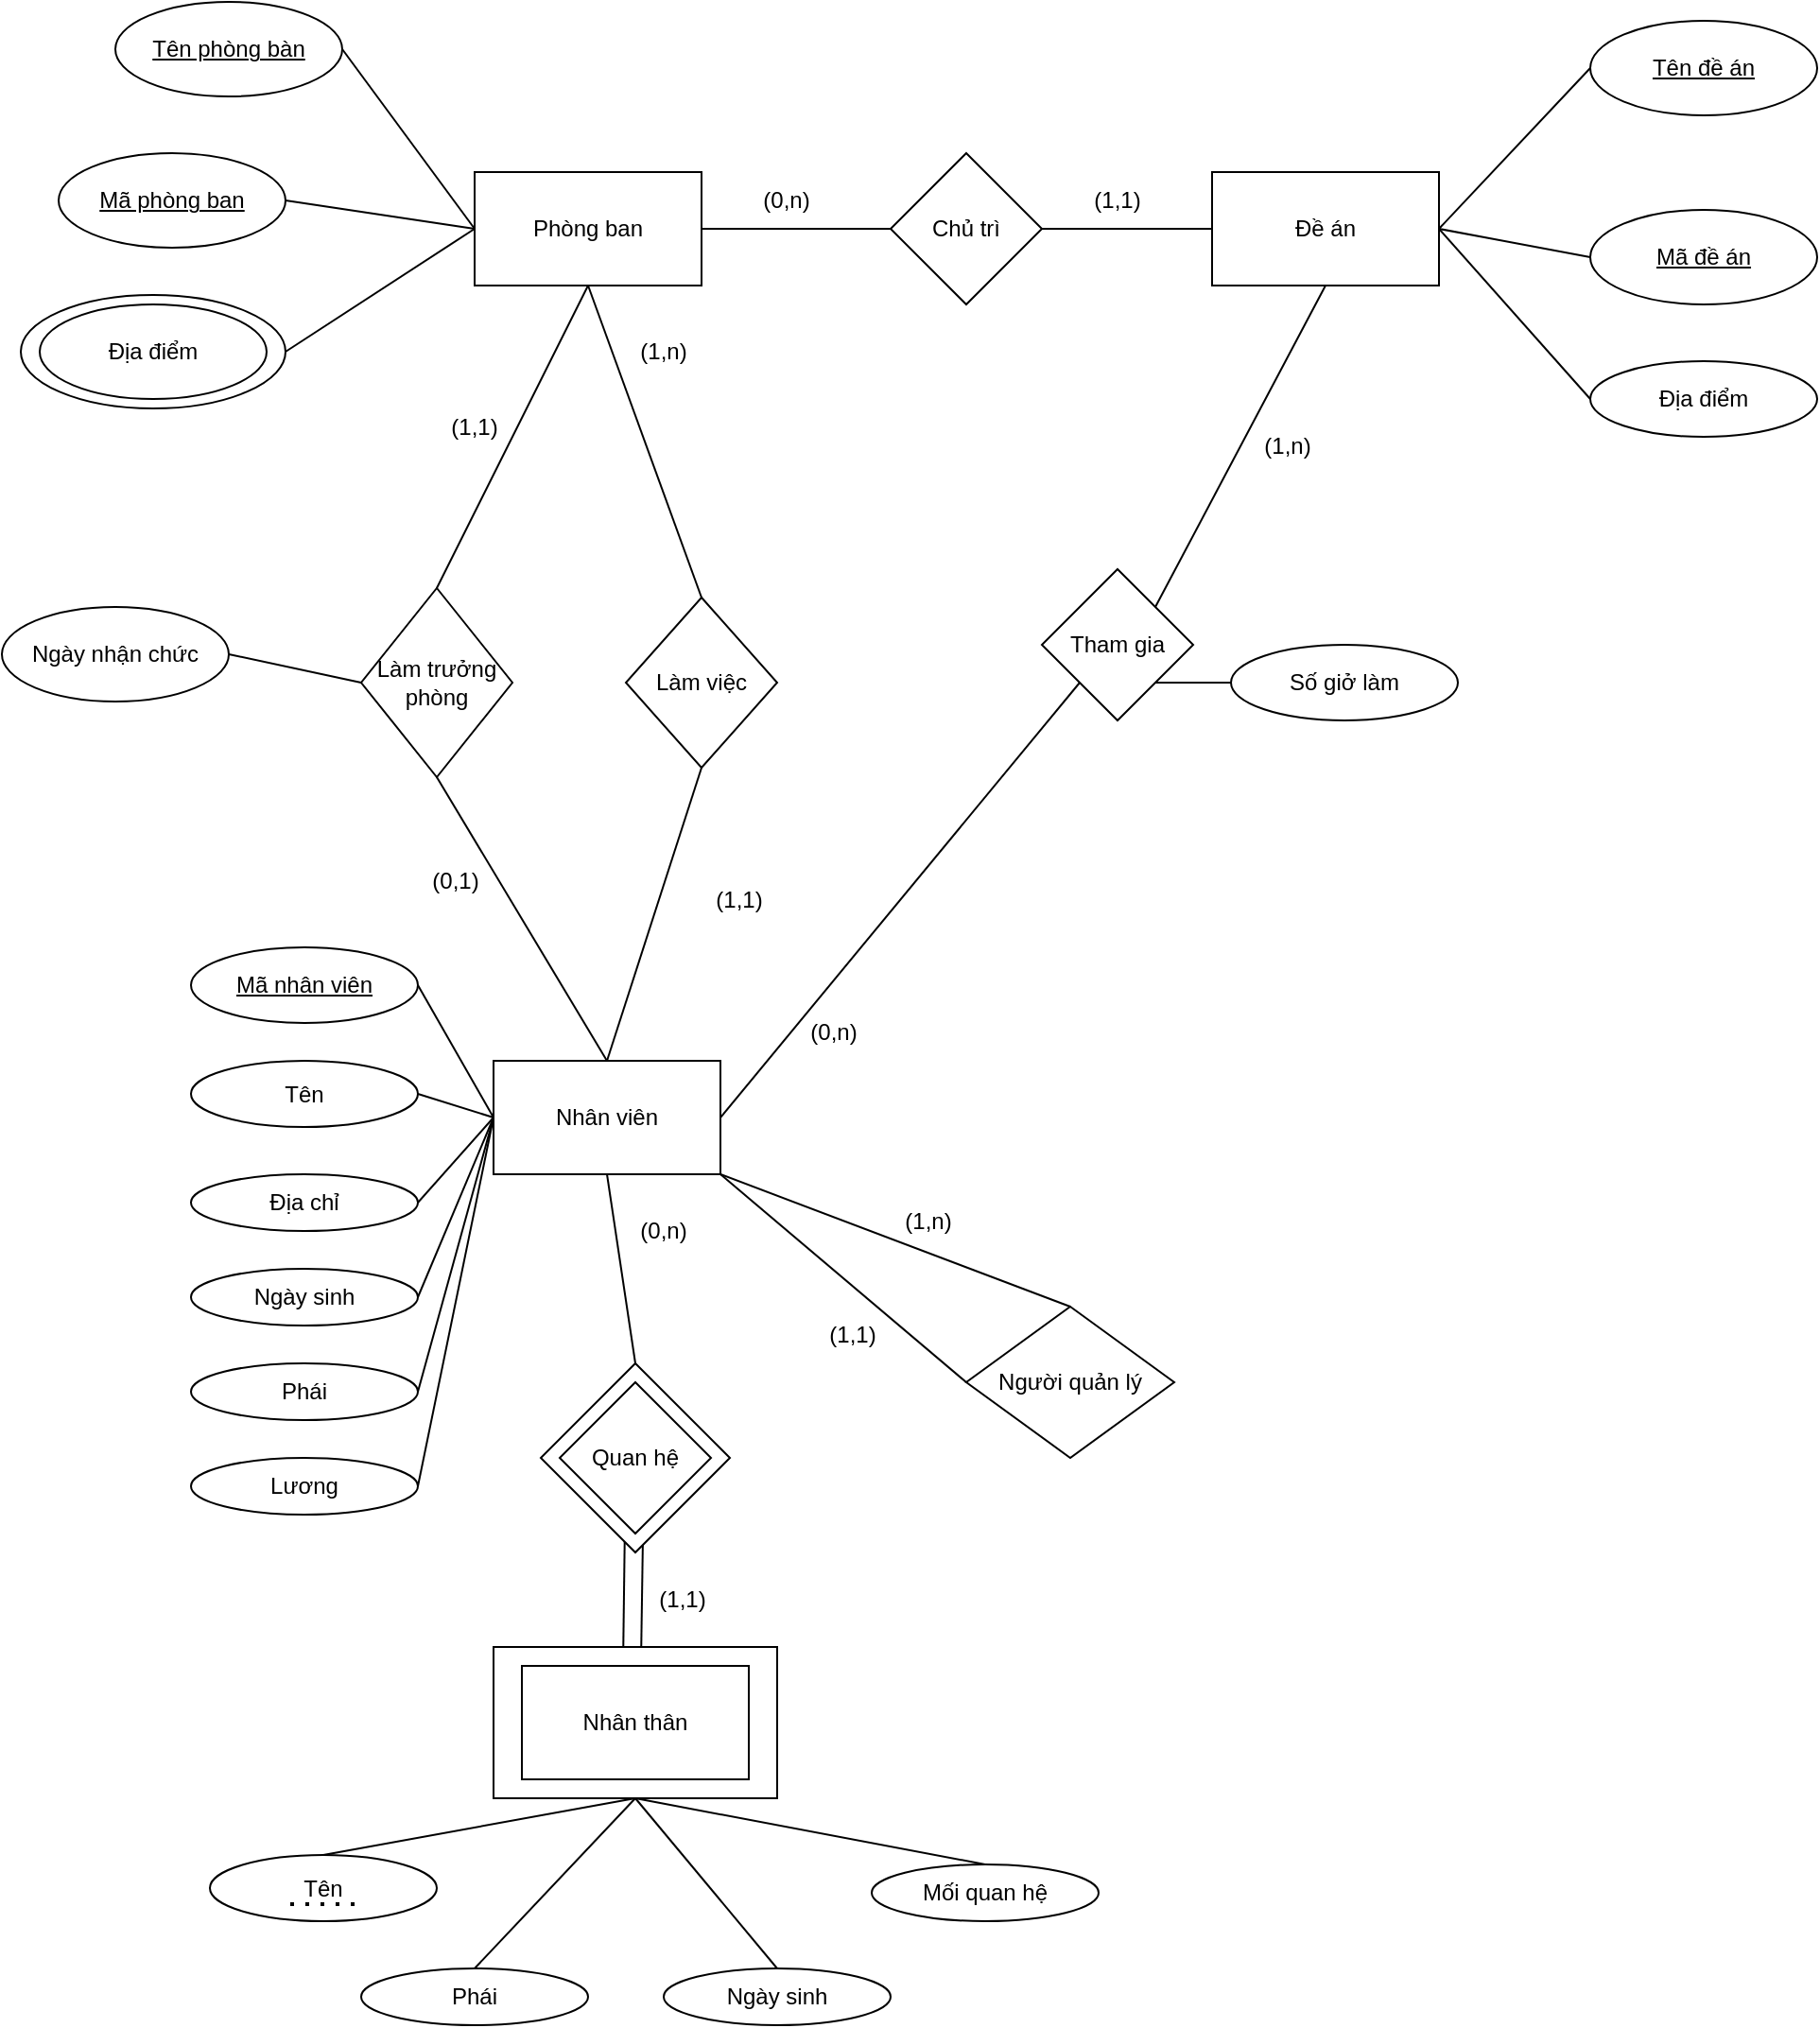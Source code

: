 <mxfile version="24.2.5" type="device">
  <diagram name="Trang-1" id="z57Yba-8YpBVJ1lxKQQG">
    <mxGraphModel dx="2575" dy="982" grid="1" gridSize="10" guides="1" tooltips="1" connect="1" arrows="1" fold="1" page="1" pageScale="1" pageWidth="827" pageHeight="1169" math="0" shadow="0">
      <root>
        <mxCell id="0" />
        <mxCell id="1" parent="0" />
        <mxCell id="5MsSFUGhWeLwhrC4jnc_-38" value="" style="endArrow=none;html=1;rounded=0;entryX=0.366;entryY=0.859;entryDx=0;entryDy=0;entryPerimeter=0;exitX=0.405;exitY=0.023;exitDx=0;exitDy=0;exitPerimeter=0;" parent="1" edge="1">
          <mxGeometry width="50" height="50" relative="1" as="geometry">
            <mxPoint x="298.57" y="1064.94" as="sourcePoint" />
            <mxPoint x="299.42" y="999.0" as="targetPoint" />
          </mxGeometry>
        </mxCell>
        <mxCell id="5MsSFUGhWeLwhrC4jnc_-30" value="" style="group" parent="1" vertex="1" connectable="0">
          <mxGeometry x="70" y="690" width="280" height="300" as="geometry" />
        </mxCell>
        <mxCell id="5MsSFUGhWeLwhrC4jnc_-7" value="Nhân viên" style="rounded=0;whiteSpace=wrap;html=1;" parent="5MsSFUGhWeLwhrC4jnc_-30" vertex="1">
          <mxGeometry x="160" y="60" width="120" height="60" as="geometry" />
        </mxCell>
        <mxCell id="5MsSFUGhWeLwhrC4jnc_-8" value="&lt;u&gt;Mã nhân viên&lt;/u&gt;" style="ellipse;whiteSpace=wrap;html=1;" parent="5MsSFUGhWeLwhrC4jnc_-30" vertex="1">
          <mxGeometry width="120" height="40" as="geometry" />
        </mxCell>
        <mxCell id="5MsSFUGhWeLwhrC4jnc_-9" value="Tên" style="ellipse;whiteSpace=wrap;html=1;" parent="5MsSFUGhWeLwhrC4jnc_-30" vertex="1">
          <mxGeometry y="60" width="120" height="35" as="geometry" />
        </mxCell>
        <mxCell id="5MsSFUGhWeLwhrC4jnc_-10" value="Địa chỉ" style="ellipse;whiteSpace=wrap;html=1;" parent="5MsSFUGhWeLwhrC4jnc_-30" vertex="1">
          <mxGeometry y="120" width="120" height="30" as="geometry" />
        </mxCell>
        <mxCell id="5MsSFUGhWeLwhrC4jnc_-11" value="Ngày sinh" style="ellipse;whiteSpace=wrap;html=1;" parent="5MsSFUGhWeLwhrC4jnc_-30" vertex="1">
          <mxGeometry y="170" width="120" height="30" as="geometry" />
        </mxCell>
        <mxCell id="5MsSFUGhWeLwhrC4jnc_-12" value="Phái" style="ellipse;whiteSpace=wrap;html=1;" parent="5MsSFUGhWeLwhrC4jnc_-30" vertex="1">
          <mxGeometry y="220" width="120" height="30" as="geometry" />
        </mxCell>
        <mxCell id="5MsSFUGhWeLwhrC4jnc_-14" value="Lương" style="ellipse;whiteSpace=wrap;html=1;" parent="5MsSFUGhWeLwhrC4jnc_-30" vertex="1">
          <mxGeometry y="270" width="120" height="30" as="geometry" />
        </mxCell>
        <mxCell id="5MsSFUGhWeLwhrC4jnc_-15" value="" style="endArrow=none;html=1;rounded=0;exitX=1;exitY=0.5;exitDx=0;exitDy=0;entryX=0;entryY=0.5;entryDx=0;entryDy=0;" parent="5MsSFUGhWeLwhrC4jnc_-30" source="5MsSFUGhWeLwhrC4jnc_-8" target="5MsSFUGhWeLwhrC4jnc_-7" edge="1">
          <mxGeometry width="50" height="50" relative="1" as="geometry">
            <mxPoint x="200" y="190" as="sourcePoint" />
            <mxPoint x="250" y="140" as="targetPoint" />
          </mxGeometry>
        </mxCell>
        <mxCell id="5MsSFUGhWeLwhrC4jnc_-16" value="" style="endArrow=none;html=1;rounded=0;exitX=1;exitY=0.5;exitDx=0;exitDy=0;entryX=0;entryY=0.5;entryDx=0;entryDy=0;" parent="5MsSFUGhWeLwhrC4jnc_-30" source="5MsSFUGhWeLwhrC4jnc_-9" target="5MsSFUGhWeLwhrC4jnc_-7" edge="1">
          <mxGeometry width="50" height="50" relative="1" as="geometry">
            <mxPoint x="130" y="30" as="sourcePoint" />
            <mxPoint x="170" y="100" as="targetPoint" />
          </mxGeometry>
        </mxCell>
        <mxCell id="5MsSFUGhWeLwhrC4jnc_-17" value="" style="endArrow=none;html=1;rounded=0;exitX=1;exitY=0.5;exitDx=0;exitDy=0;entryX=0;entryY=0.5;entryDx=0;entryDy=0;" parent="5MsSFUGhWeLwhrC4jnc_-30" source="5MsSFUGhWeLwhrC4jnc_-10" target="5MsSFUGhWeLwhrC4jnc_-7" edge="1">
          <mxGeometry width="50" height="50" relative="1" as="geometry">
            <mxPoint x="130" y="88" as="sourcePoint" />
            <mxPoint x="170" y="100" as="targetPoint" />
          </mxGeometry>
        </mxCell>
        <mxCell id="5MsSFUGhWeLwhrC4jnc_-18" value="" style="endArrow=none;html=1;rounded=0;exitX=1;exitY=0.5;exitDx=0;exitDy=0;entryX=0;entryY=0.5;entryDx=0;entryDy=0;" parent="5MsSFUGhWeLwhrC4jnc_-30" source="5MsSFUGhWeLwhrC4jnc_-11" target="5MsSFUGhWeLwhrC4jnc_-7" edge="1">
          <mxGeometry width="50" height="50" relative="1" as="geometry">
            <mxPoint x="130" y="145" as="sourcePoint" />
            <mxPoint x="170" y="100" as="targetPoint" />
          </mxGeometry>
        </mxCell>
        <mxCell id="5MsSFUGhWeLwhrC4jnc_-19" value="" style="endArrow=none;html=1;rounded=0;exitX=1;exitY=0.5;exitDx=0;exitDy=0;entryX=0;entryY=0.5;entryDx=0;entryDy=0;" parent="5MsSFUGhWeLwhrC4jnc_-30" source="5MsSFUGhWeLwhrC4jnc_-12" target="5MsSFUGhWeLwhrC4jnc_-7" edge="1">
          <mxGeometry width="50" height="50" relative="1" as="geometry">
            <mxPoint x="130" y="195" as="sourcePoint" />
            <mxPoint x="170" y="100" as="targetPoint" />
          </mxGeometry>
        </mxCell>
        <mxCell id="5MsSFUGhWeLwhrC4jnc_-20" value="" style="endArrow=none;html=1;rounded=0;exitX=1;exitY=0.5;exitDx=0;exitDy=0;entryX=0;entryY=0.5;entryDx=0;entryDy=0;" parent="5MsSFUGhWeLwhrC4jnc_-30" source="5MsSFUGhWeLwhrC4jnc_-14" target="5MsSFUGhWeLwhrC4jnc_-7" edge="1">
          <mxGeometry width="50" height="50" relative="1" as="geometry">
            <mxPoint x="140" y="205" as="sourcePoint" />
            <mxPoint x="180" y="110" as="targetPoint" />
          </mxGeometry>
        </mxCell>
        <mxCell id="5MsSFUGhWeLwhrC4jnc_-43" value="" style="endArrow=none;html=1;rounded=0;entryX=0.5;entryY=1;entryDx=0;entryDy=0;" parent="5MsSFUGhWeLwhrC4jnc_-30" target="5MsSFUGhWeLwhrC4jnc_-42" edge="1">
          <mxGeometry width="50" height="50" relative="1" as="geometry">
            <mxPoint x="220" y="60" as="sourcePoint" />
            <mxPoint x="270" y="10" as="targetPoint" />
          </mxGeometry>
        </mxCell>
        <mxCell id="5MsSFUGhWeLwhrC4jnc_-87" value="(0,n)" style="text;html=1;align=center;verticalAlign=middle;whiteSpace=wrap;rounded=0;" parent="5MsSFUGhWeLwhrC4jnc_-30" vertex="1">
          <mxGeometry x="220" y="135" width="60" height="30" as="geometry" />
        </mxCell>
        <mxCell id="5MsSFUGhWeLwhrC4jnc_-33" value="" style="group" parent="1" vertex="1" connectable="0">
          <mxGeometry x="255" y="910" width="100" height="100" as="geometry" />
        </mxCell>
        <mxCell id="5MsSFUGhWeLwhrC4jnc_-40" value="" style="endArrow=none;html=1;rounded=0;entryX=0.366;entryY=0.859;entryDx=0;entryDy=0;entryPerimeter=0;exitX=0.405;exitY=0.023;exitDx=0;exitDy=0;exitPerimeter=0;" parent="5MsSFUGhWeLwhrC4jnc_-33" edge="1">
          <mxGeometry width="50" height="50" relative="1" as="geometry">
            <mxPoint x="53" y="158" as="sourcePoint" />
            <mxPoint x="54" y="92" as="targetPoint" />
          </mxGeometry>
        </mxCell>
        <mxCell id="5MsSFUGhWeLwhrC4jnc_-32" value="" style="rhombus;whiteSpace=wrap;html=1;" parent="5MsSFUGhWeLwhrC4jnc_-33" vertex="1">
          <mxGeometry width="100" height="100" as="geometry" />
        </mxCell>
        <mxCell id="5MsSFUGhWeLwhrC4jnc_-31" value="Quan hệ" style="rhombus;whiteSpace=wrap;html=1;" parent="5MsSFUGhWeLwhrC4jnc_-33" vertex="1">
          <mxGeometry x="10" y="10" width="80" height="80" as="geometry" />
        </mxCell>
        <mxCell id="5MsSFUGhWeLwhrC4jnc_-36" value="" style="group" parent="1" vertex="1" connectable="0">
          <mxGeometry x="230" y="1060" width="150" height="80" as="geometry" />
        </mxCell>
        <mxCell id="5MsSFUGhWeLwhrC4jnc_-35" value="" style="rounded=0;whiteSpace=wrap;html=1;" parent="5MsSFUGhWeLwhrC4jnc_-36" vertex="1">
          <mxGeometry width="150" height="80" as="geometry" />
        </mxCell>
        <mxCell id="5MsSFUGhWeLwhrC4jnc_-34" value="Nhân thân" style="rounded=0;whiteSpace=wrap;html=1;" parent="5MsSFUGhWeLwhrC4jnc_-36" vertex="1">
          <mxGeometry x="15" y="10" width="120" height="60" as="geometry" />
        </mxCell>
        <mxCell id="5MsSFUGhWeLwhrC4jnc_-41" value="" style="endArrow=none;html=1;rounded=0;entryX=0.5;entryY=1;entryDx=0;entryDy=0;exitX=0.5;exitY=0;exitDx=0;exitDy=0;" parent="1" source="5MsSFUGhWeLwhrC4jnc_-32" target="5MsSFUGhWeLwhrC4jnc_-7" edge="1">
          <mxGeometry width="50" height="50" relative="1" as="geometry">
            <mxPoint x="70" y="1110" as="sourcePoint" />
            <mxPoint x="120" y="1060" as="targetPoint" />
          </mxGeometry>
        </mxCell>
        <mxCell id="5MsSFUGhWeLwhrC4jnc_-42" value="Làm trưởng phòng" style="rhombus;whiteSpace=wrap;html=1;" parent="1" vertex="1">
          <mxGeometry x="160" y="500" width="80" height="100" as="geometry" />
        </mxCell>
        <mxCell id="5MsSFUGhWeLwhrC4jnc_-44" value="" style="endArrow=none;html=1;rounded=0;entryX=0.5;entryY=1;entryDx=0;entryDy=0;exitX=0.5;exitY=0;exitDx=0;exitDy=0;" parent="1" source="5MsSFUGhWeLwhrC4jnc_-42" target="GP8e4brnJldBaqmGKM5T-2" edge="1">
          <mxGeometry width="50" height="50" relative="1" as="geometry">
            <mxPoint x="270" y="550" as="sourcePoint" />
            <mxPoint x="320" y="500" as="targetPoint" />
          </mxGeometry>
        </mxCell>
        <mxCell id="5MsSFUGhWeLwhrC4jnc_-45" value="" style="group" parent="1" vertex="1" connectable="0">
          <mxGeometry x="60" y="220" width="290" height="210" as="geometry" />
        </mxCell>
        <mxCell id="GP8e4brnJldBaqmGKM5T-2" value="Phòng ban" style="rounded=0;whiteSpace=wrap;html=1;" parent="5MsSFUGhWeLwhrC4jnc_-45" vertex="1">
          <mxGeometry x="160" y="60" width="120" height="60" as="geometry" />
        </mxCell>
        <mxCell id="5MsSFUGhWeLwhrC4jnc_-1" value="&lt;u&gt;Mã phòng ban&lt;/u&gt;" style="ellipse;whiteSpace=wrap;html=1;" parent="5MsSFUGhWeLwhrC4jnc_-45" vertex="1">
          <mxGeometry x="-60" y="50" width="120" height="50" as="geometry" />
        </mxCell>
        <mxCell id="5MsSFUGhWeLwhrC4jnc_-22" value="" style="endArrow=none;html=1;rounded=0;exitX=1;exitY=0.5;exitDx=0;exitDy=0;entryX=0;entryY=0.5;entryDx=0;entryDy=0;" parent="5MsSFUGhWeLwhrC4jnc_-45" source="5MsSFUGhWeLwhrC4jnc_-1" target="GP8e4brnJldBaqmGKM5T-2" edge="1">
          <mxGeometry width="50" height="50" relative="1" as="geometry">
            <mxPoint x="130" y="175" as="sourcePoint" />
            <mxPoint x="170" y="100" as="targetPoint" />
          </mxGeometry>
        </mxCell>
        <mxCell id="5MsSFUGhWeLwhrC4jnc_-80" value="(1,n)" style="text;html=1;align=center;verticalAlign=middle;whiteSpace=wrap;rounded=0;" parent="5MsSFUGhWeLwhrC4jnc_-45" vertex="1">
          <mxGeometry x="230" y="140" width="60" height="30" as="geometry" />
        </mxCell>
        <mxCell id="5MsSFUGhWeLwhrC4jnc_-83" value="(1,1)" style="text;html=1;align=center;verticalAlign=middle;whiteSpace=wrap;rounded=0;" parent="5MsSFUGhWeLwhrC4jnc_-45" vertex="1">
          <mxGeometry x="130" y="180" width="60" height="30" as="geometry" />
        </mxCell>
        <mxCell id="5MsSFUGhWeLwhrC4jnc_-75" value="" style="ellipse;whiteSpace=wrap;html=1;" parent="5MsSFUGhWeLwhrC4jnc_-45" vertex="1">
          <mxGeometry x="-80" y="125" width="140" height="60" as="geometry" />
        </mxCell>
        <mxCell id="5MsSFUGhWeLwhrC4jnc_-21" value="" style="endArrow=none;html=1;rounded=0;exitX=1;exitY=0.5;exitDx=0;exitDy=0;entryX=0;entryY=0.5;entryDx=0;entryDy=0;" parent="5MsSFUGhWeLwhrC4jnc_-45" source="5MsSFUGhWeLwhrC4jnc_-75" target="GP8e4brnJldBaqmGKM5T-2" edge="1">
          <mxGeometry width="50" height="50" relative="1" as="geometry">
            <mxPoint x="210" y="190" as="sourcePoint" />
            <mxPoint x="260" y="140" as="targetPoint" />
          </mxGeometry>
        </mxCell>
        <mxCell id="5MsSFUGhWeLwhrC4jnc_-2" value="Địa điểm" style="ellipse;whiteSpace=wrap;html=1;" parent="5MsSFUGhWeLwhrC4jnc_-45" vertex="1">
          <mxGeometry x="-70" y="130" width="120" height="50" as="geometry" />
        </mxCell>
        <mxCell id="5MsSFUGhWeLwhrC4jnc_-47" value="Ngày nhận chức" style="ellipse;whiteSpace=wrap;html=1;" parent="1" vertex="1">
          <mxGeometry x="-30" y="510" width="120" height="50" as="geometry" />
        </mxCell>
        <mxCell id="5MsSFUGhWeLwhrC4jnc_-48" value="" style="endArrow=none;html=1;rounded=0;entryX=0;entryY=0.5;entryDx=0;entryDy=0;exitX=1;exitY=0.5;exitDx=0;exitDy=0;" parent="1" source="5MsSFUGhWeLwhrC4jnc_-47" target="5MsSFUGhWeLwhrC4jnc_-42" edge="1">
          <mxGeometry width="50" height="50" relative="1" as="geometry">
            <mxPoint x="30" y="650" as="sourcePoint" />
            <mxPoint x="80" y="600" as="targetPoint" />
          </mxGeometry>
        </mxCell>
        <mxCell id="5MsSFUGhWeLwhrC4jnc_-49" value="" style="group" parent="1" vertex="1" connectable="0">
          <mxGeometry x="610" y="200" width="320" height="220" as="geometry" />
        </mxCell>
        <mxCell id="5MsSFUGhWeLwhrC4jnc_-3" value="Đề án" style="rounded=0;whiteSpace=wrap;html=1;" parent="5MsSFUGhWeLwhrC4jnc_-49" vertex="1">
          <mxGeometry y="80" width="120" height="60" as="geometry" />
        </mxCell>
        <mxCell id="5MsSFUGhWeLwhrC4jnc_-4" value="&lt;u&gt;Tên đề án&lt;/u&gt;" style="ellipse;whiteSpace=wrap;html=1;" parent="5MsSFUGhWeLwhrC4jnc_-49" vertex="1">
          <mxGeometry x="200" width="120" height="50" as="geometry" />
        </mxCell>
        <mxCell id="5MsSFUGhWeLwhrC4jnc_-5" value="&lt;u&gt;Mã đề án&lt;/u&gt;" style="ellipse;whiteSpace=wrap;html=1;" parent="5MsSFUGhWeLwhrC4jnc_-49" vertex="1">
          <mxGeometry x="200" y="100" width="120" height="50" as="geometry" />
        </mxCell>
        <mxCell id="5MsSFUGhWeLwhrC4jnc_-26" value="" style="endArrow=none;html=1;rounded=0;exitX=1;exitY=0.5;exitDx=0;exitDy=0;entryX=0;entryY=0.5;entryDx=0;entryDy=0;" parent="5MsSFUGhWeLwhrC4jnc_-49" source="5MsSFUGhWeLwhrC4jnc_-3" target="5MsSFUGhWeLwhrC4jnc_-5" edge="1">
          <mxGeometry width="50" height="50" relative="1" as="geometry">
            <mxPoint x="180" y="210" as="sourcePoint" />
            <mxPoint x="230" y="160" as="targetPoint" />
          </mxGeometry>
        </mxCell>
        <mxCell id="5MsSFUGhWeLwhrC4jnc_-27" value="" style="endArrow=none;html=1;rounded=0;exitX=1;exitY=0.5;exitDx=0;exitDy=0;entryX=0;entryY=0.5;entryDx=0;entryDy=0;" parent="5MsSFUGhWeLwhrC4jnc_-49" source="5MsSFUGhWeLwhrC4jnc_-3" target="5MsSFUGhWeLwhrC4jnc_-4" edge="1">
          <mxGeometry width="50" height="50" relative="1" as="geometry">
            <mxPoint x="130" y="120" as="sourcePoint" />
            <mxPoint x="210" y="135" as="targetPoint" />
          </mxGeometry>
        </mxCell>
        <mxCell id="5MsSFUGhWeLwhrC4jnc_-28" value="Địa điểm" style="ellipse;whiteSpace=wrap;html=1;" parent="5MsSFUGhWeLwhrC4jnc_-49" vertex="1">
          <mxGeometry x="200" y="180" width="120" height="40" as="geometry" />
        </mxCell>
        <mxCell id="5MsSFUGhWeLwhrC4jnc_-29" value="" style="endArrow=none;html=1;rounded=0;entryX=1;entryY=0.5;entryDx=0;entryDy=0;exitX=0;exitY=0.5;exitDx=0;exitDy=0;" parent="5MsSFUGhWeLwhrC4jnc_-49" source="5MsSFUGhWeLwhrC4jnc_-28" target="5MsSFUGhWeLwhrC4jnc_-3" edge="1">
          <mxGeometry width="50" height="50" relative="1" as="geometry">
            <mxPoint x="-10" y="260" as="sourcePoint" />
            <mxPoint x="40" y="210" as="targetPoint" />
          </mxGeometry>
        </mxCell>
        <mxCell id="5MsSFUGhWeLwhrC4jnc_-50" value="Tham gia" style="rhombus;whiteSpace=wrap;html=1;" parent="1" vertex="1">
          <mxGeometry x="520" y="490" width="80" height="80" as="geometry" />
        </mxCell>
        <mxCell id="5MsSFUGhWeLwhrC4jnc_-51" value="" style="endArrow=none;html=1;rounded=0;exitX=1;exitY=0.5;exitDx=0;exitDy=0;entryX=0;entryY=1;entryDx=0;entryDy=0;" parent="1" source="5MsSFUGhWeLwhrC4jnc_-7" target="5MsSFUGhWeLwhrC4jnc_-50" edge="1">
          <mxGeometry width="50" height="50" relative="1" as="geometry">
            <mxPoint x="460" y="790" as="sourcePoint" />
            <mxPoint x="510" y="740" as="targetPoint" />
          </mxGeometry>
        </mxCell>
        <mxCell id="5MsSFUGhWeLwhrC4jnc_-52" value="" style="endArrow=none;html=1;rounded=0;exitX=1;exitY=0;exitDx=0;exitDy=0;entryX=0.5;entryY=1;entryDx=0;entryDy=0;" parent="1" source="5MsSFUGhWeLwhrC4jnc_-50" target="5MsSFUGhWeLwhrC4jnc_-3" edge="1">
          <mxGeometry width="50" height="50" relative="1" as="geometry">
            <mxPoint x="620" y="490" as="sourcePoint" />
            <mxPoint x="670" y="440" as="targetPoint" />
          </mxGeometry>
        </mxCell>
        <mxCell id="5MsSFUGhWeLwhrC4jnc_-53" value="Số giở làm" style="ellipse;whiteSpace=wrap;html=1;" parent="1" vertex="1">
          <mxGeometry x="620" y="530" width="120" height="40" as="geometry" />
        </mxCell>
        <mxCell id="5MsSFUGhWeLwhrC4jnc_-54" value="" style="endArrow=none;html=1;rounded=0;exitX=1;exitY=1;exitDx=0;exitDy=0;entryX=0;entryY=0.5;entryDx=0;entryDy=0;" parent="1" source="5MsSFUGhWeLwhrC4jnc_-50" target="5MsSFUGhWeLwhrC4jnc_-53" edge="1">
          <mxGeometry width="50" height="50" relative="1" as="geometry">
            <mxPoint x="640" y="720" as="sourcePoint" />
            <mxPoint x="690" y="670" as="targetPoint" />
          </mxGeometry>
        </mxCell>
        <mxCell id="5MsSFUGhWeLwhrC4jnc_-55" value="Làm việc" style="rhombus;whiteSpace=wrap;html=1;" parent="1" vertex="1">
          <mxGeometry x="300" y="505" width="80" height="90" as="geometry" />
        </mxCell>
        <mxCell id="5MsSFUGhWeLwhrC4jnc_-56" value="" style="endArrow=none;html=1;rounded=0;entryX=0.5;entryY=1;entryDx=0;entryDy=0;exitX=0.5;exitY=0;exitDx=0;exitDy=0;" parent="1" source="5MsSFUGhWeLwhrC4jnc_-55" target="GP8e4brnJldBaqmGKM5T-2" edge="1">
          <mxGeometry width="50" height="50" relative="1" as="geometry">
            <mxPoint x="310" y="460" as="sourcePoint" />
            <mxPoint x="360" y="410" as="targetPoint" />
          </mxGeometry>
        </mxCell>
        <mxCell id="5MsSFUGhWeLwhrC4jnc_-57" value="" style="endArrow=none;html=1;rounded=0;entryX=0.5;entryY=1;entryDx=0;entryDy=0;exitX=0.5;exitY=0;exitDx=0;exitDy=0;" parent="1" source="5MsSFUGhWeLwhrC4jnc_-7" target="5MsSFUGhWeLwhrC4jnc_-55" edge="1">
          <mxGeometry width="50" height="50" relative="1" as="geometry">
            <mxPoint x="310" y="680" as="sourcePoint" />
            <mxPoint x="360" y="630" as="targetPoint" />
          </mxGeometry>
        </mxCell>
        <mxCell id="5MsSFUGhWeLwhrC4jnc_-58" value="Chủ trì" style="rhombus;whiteSpace=wrap;html=1;" parent="1" vertex="1">
          <mxGeometry x="440" y="270" width="80" height="80" as="geometry" />
        </mxCell>
        <mxCell id="5MsSFUGhWeLwhrC4jnc_-59" value="" style="endArrow=none;html=1;rounded=0;exitX=1;exitY=0.5;exitDx=0;exitDy=0;entryX=0;entryY=0.5;entryDx=0;entryDy=0;" parent="1" source="GP8e4brnJldBaqmGKM5T-2" target="5MsSFUGhWeLwhrC4jnc_-58" edge="1">
          <mxGeometry width="50" height="50" relative="1" as="geometry">
            <mxPoint x="400" y="430" as="sourcePoint" />
            <mxPoint x="450" y="380" as="targetPoint" />
          </mxGeometry>
        </mxCell>
        <mxCell id="5MsSFUGhWeLwhrC4jnc_-60" value="" style="endArrow=none;html=1;rounded=0;exitX=1;exitY=0.5;exitDx=0;exitDy=0;entryX=0;entryY=0.5;entryDx=0;entryDy=0;" parent="1" source="5MsSFUGhWeLwhrC4jnc_-58" target="5MsSFUGhWeLwhrC4jnc_-3" edge="1">
          <mxGeometry width="50" height="50" relative="1" as="geometry">
            <mxPoint x="520" y="390" as="sourcePoint" />
            <mxPoint x="620" y="400" as="targetPoint" />
          </mxGeometry>
        </mxCell>
        <mxCell id="5MsSFUGhWeLwhrC4jnc_-61" value="Tên" style="ellipse;whiteSpace=wrap;html=1;" parent="1" vertex="1">
          <mxGeometry x="80" y="1170" width="120" height="35" as="geometry" />
        </mxCell>
        <mxCell id="5MsSFUGhWeLwhrC4jnc_-62" value="Phái" style="ellipse;whiteSpace=wrap;html=1;" parent="1" vertex="1">
          <mxGeometry x="160" y="1230" width="120" height="30" as="geometry" />
        </mxCell>
        <mxCell id="5MsSFUGhWeLwhrC4jnc_-63" value="Ngày sinh" style="ellipse;whiteSpace=wrap;html=1;" parent="1" vertex="1">
          <mxGeometry x="320" y="1230" width="120" height="30" as="geometry" />
        </mxCell>
        <mxCell id="5MsSFUGhWeLwhrC4jnc_-64" value="" style="endArrow=none;html=1;rounded=0;exitX=0.5;exitY=0;exitDx=0;exitDy=0;entryX=0.5;entryY=1;entryDx=0;entryDy=0;" parent="1" source="5MsSFUGhWeLwhrC4jnc_-61" target="5MsSFUGhWeLwhrC4jnc_-35" edge="1">
          <mxGeometry width="50" height="50" relative="1" as="geometry">
            <mxPoint x="-30" y="1250" as="sourcePoint" />
            <mxPoint x="20" y="1200" as="targetPoint" />
          </mxGeometry>
        </mxCell>
        <mxCell id="5MsSFUGhWeLwhrC4jnc_-65" value="" style="endArrow=none;html=1;rounded=0;exitX=0.5;exitY=0;exitDx=0;exitDy=0;entryX=0.5;entryY=1;entryDx=0;entryDy=0;" parent="1" source="5MsSFUGhWeLwhrC4jnc_-62" target="5MsSFUGhWeLwhrC4jnc_-35" edge="1">
          <mxGeometry width="50" height="50" relative="1" as="geometry">
            <mxPoint x="220" y="1200" as="sourcePoint" />
            <mxPoint x="310" y="1130" as="targetPoint" />
          </mxGeometry>
        </mxCell>
        <mxCell id="5MsSFUGhWeLwhrC4jnc_-66" value="" style="endArrow=none;html=1;rounded=0;exitX=0.5;exitY=0;exitDx=0;exitDy=0;entryX=0.5;entryY=1;entryDx=0;entryDy=0;" parent="1" source="5MsSFUGhWeLwhrC4jnc_-63" target="5MsSFUGhWeLwhrC4jnc_-35" edge="1">
          <mxGeometry width="50" height="50" relative="1" as="geometry">
            <mxPoint x="324" y="1200" as="sourcePoint" />
            <mxPoint x="414" y="1130" as="targetPoint" />
          </mxGeometry>
        </mxCell>
        <mxCell id="5MsSFUGhWeLwhrC4jnc_-68" value="Mối quan hệ" style="ellipse;whiteSpace=wrap;html=1;" parent="1" vertex="1">
          <mxGeometry x="430" y="1175" width="120" height="30" as="geometry" />
        </mxCell>
        <mxCell id="5MsSFUGhWeLwhrC4jnc_-69" value="" style="endArrow=none;html=1;rounded=0;exitX=0.5;exitY=1;exitDx=0;exitDy=0;entryX=0.5;entryY=0;entryDx=0;entryDy=0;" parent="1" source="5MsSFUGhWeLwhrC4jnc_-35" target="5MsSFUGhWeLwhrC4jnc_-68" edge="1">
          <mxGeometry width="50" height="50" relative="1" as="geometry">
            <mxPoint x="440" y="1150" as="sourcePoint" />
            <mxPoint x="490" y="1100" as="targetPoint" />
          </mxGeometry>
        </mxCell>
        <mxCell id="5MsSFUGhWeLwhrC4jnc_-71" value="Người quản lý" style="rhombus;whiteSpace=wrap;html=1;" parent="1" vertex="1">
          <mxGeometry x="480" y="880" width="110" height="80" as="geometry" />
        </mxCell>
        <mxCell id="5MsSFUGhWeLwhrC4jnc_-72" value="" style="endArrow=none;html=1;rounded=0;exitX=1;exitY=1;exitDx=0;exitDy=0;entryX=0;entryY=0.5;entryDx=0;entryDy=0;" parent="1" source="5MsSFUGhWeLwhrC4jnc_-7" target="5MsSFUGhWeLwhrC4jnc_-71" edge="1">
          <mxGeometry width="50" height="50" relative="1" as="geometry">
            <mxPoint x="460" y="1000" as="sourcePoint" />
            <mxPoint x="510" y="950" as="targetPoint" />
          </mxGeometry>
        </mxCell>
        <mxCell id="5MsSFUGhWeLwhrC4jnc_-74" value="" style="endArrow=none;html=1;rounded=0;exitX=1;exitY=1;exitDx=0;exitDy=0;entryX=0.5;entryY=0;entryDx=0;entryDy=0;" parent="1" source="5MsSFUGhWeLwhrC4jnc_-7" target="5MsSFUGhWeLwhrC4jnc_-71" edge="1">
          <mxGeometry width="50" height="50" relative="1" as="geometry">
            <mxPoint x="470" y="870" as="sourcePoint" />
            <mxPoint x="520" y="820" as="targetPoint" />
          </mxGeometry>
        </mxCell>
        <mxCell id="5MsSFUGhWeLwhrC4jnc_-77" value="(0,n)" style="text;html=1;align=center;verticalAlign=middle;whiteSpace=wrap;rounded=0;" parent="1" vertex="1">
          <mxGeometry x="355" y="280" width="60" height="30" as="geometry" />
        </mxCell>
        <mxCell id="5MsSFUGhWeLwhrC4jnc_-79" value="(1,1)" style="text;html=1;align=center;verticalAlign=middle;whiteSpace=wrap;rounded=0;" parent="1" vertex="1">
          <mxGeometry x="530" y="280" width="60" height="30" as="geometry" />
        </mxCell>
        <mxCell id="5MsSFUGhWeLwhrC4jnc_-81" value="(1,1)" style="text;html=1;align=center;verticalAlign=middle;whiteSpace=wrap;rounded=0;" parent="1" vertex="1">
          <mxGeometry x="330" y="650" width="60" height="30" as="geometry" />
        </mxCell>
        <mxCell id="5MsSFUGhWeLwhrC4jnc_-82" value="(0,1)" style="text;html=1;align=center;verticalAlign=middle;whiteSpace=wrap;rounded=0;" parent="1" vertex="1">
          <mxGeometry x="180" y="640" width="60" height="30" as="geometry" />
        </mxCell>
        <mxCell id="GP8e4brnJldBaqmGKM5T-1" value="&lt;u&gt;Tên phòng bàn&lt;/u&gt;" style="ellipse;whiteSpace=wrap;html=1;" parent="1" vertex="1">
          <mxGeometry x="30" y="190" width="120" height="50" as="geometry" />
        </mxCell>
        <mxCell id="5MsSFUGhWeLwhrC4jnc_-23" value="" style="endArrow=none;html=1;rounded=0;exitX=1;exitY=0.5;exitDx=0;exitDy=0;entryX=0;entryY=0.5;entryDx=0;entryDy=0;" parent="1" source="GP8e4brnJldBaqmGKM5T-1" target="GP8e4brnJldBaqmGKM5T-2" edge="1">
          <mxGeometry width="50" height="50" relative="1" as="geometry">
            <mxPoint x="190" y="325" as="sourcePoint" />
            <mxPoint x="230" y="320" as="targetPoint" />
          </mxGeometry>
        </mxCell>
        <mxCell id="5MsSFUGhWeLwhrC4jnc_-84" value="(1,n)" style="text;html=1;align=center;verticalAlign=middle;whiteSpace=wrap;rounded=0;" parent="1" vertex="1">
          <mxGeometry x="430" y="820" width="60" height="30" as="geometry" />
        </mxCell>
        <mxCell id="5MsSFUGhWeLwhrC4jnc_-85" value="(1,1)" style="text;html=1;align=center;verticalAlign=middle;whiteSpace=wrap;rounded=0;" parent="1" vertex="1">
          <mxGeometry x="390" y="880" width="60" height="30" as="geometry" />
        </mxCell>
        <mxCell id="5MsSFUGhWeLwhrC4jnc_-88" value="(1,1)" style="text;html=1;align=center;verticalAlign=middle;whiteSpace=wrap;rounded=0;" parent="1" vertex="1">
          <mxGeometry x="300" y="1020" width="60" height="30" as="geometry" />
        </mxCell>
        <mxCell id="5MsSFUGhWeLwhrC4jnc_-89" value="(0,n)" style="text;html=1;align=center;verticalAlign=middle;whiteSpace=wrap;rounded=0;" parent="1" vertex="1">
          <mxGeometry x="380" y="720" width="60" height="30" as="geometry" />
        </mxCell>
        <mxCell id="5MsSFUGhWeLwhrC4jnc_-90" value="(1,n)" style="text;html=1;align=center;verticalAlign=middle;whiteSpace=wrap;rounded=0;" parent="1" vertex="1">
          <mxGeometry x="620" y="410" width="60" height="30" as="geometry" />
        </mxCell>
        <mxCell id="5MsSFUGhWeLwhrC4jnc_-91" value="" style="endArrow=none;dashed=1;html=1;dashPattern=1 3;strokeWidth=2;rounded=0;" parent="1" edge="1">
          <mxGeometry width="50" height="50" relative="1" as="geometry">
            <mxPoint x="122.5" y="1196" as="sourcePoint" />
            <mxPoint x="157.5" y="1196" as="targetPoint" />
            <Array as="points">
              <mxPoint x="157.5" y="1196" />
            </Array>
          </mxGeometry>
        </mxCell>
      </root>
    </mxGraphModel>
  </diagram>
</mxfile>
